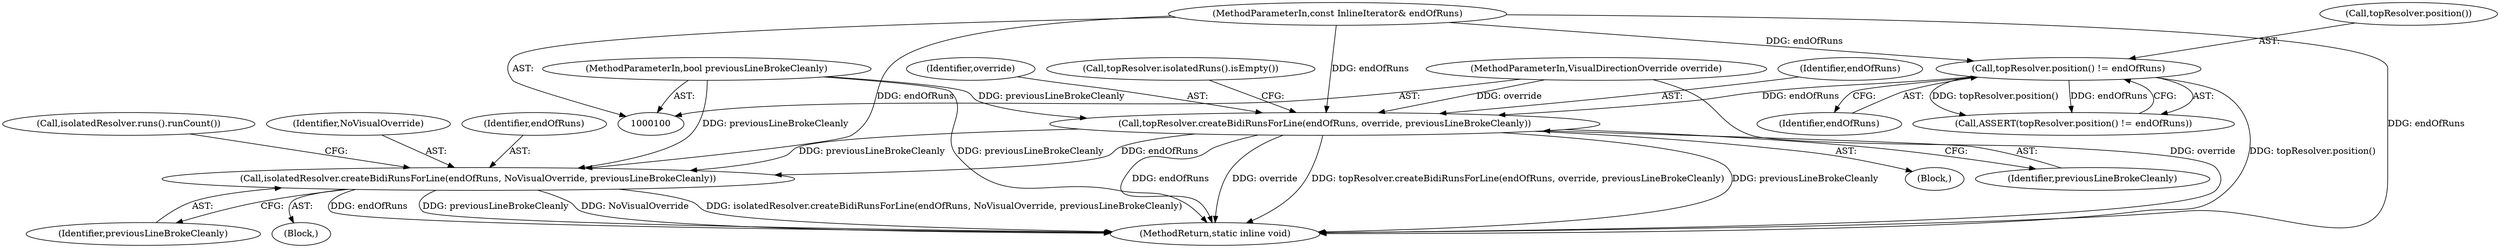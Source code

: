 digraph "0_Chrome_248a92c21c20c14b5983680c50e1d8b73fc79a2f@API" {
"1000196" [label="(Call,isolatedResolver.createBidiRunsForLine(endOfRuns, NoVisualOverride, previousLineBrokeCleanly))"];
"1000121" [label="(Call,topResolver.createBidiRunsForLine(endOfRuns, override, previousLineBrokeCleanly))"];
"1000114" [label="(Call,topResolver.position() != endOfRuns)"];
"1000103" [label="(MethodParameterIn,const InlineIterator& endOfRuns)"];
"1000104" [label="(MethodParameterIn,VisualDirectionOverride override)"];
"1000105" [label="(MethodParameterIn,bool previousLineBrokeCleanly)"];
"1000199" [label="(Identifier,previousLineBrokeCleanly)"];
"1000113" [label="(Call,ASSERT(topResolver.position() != endOfRuns))"];
"1000114" [label="(Call,topResolver.position() != endOfRuns)"];
"1000106" [label="(Block,)"];
"1000105" [label="(MethodParameterIn,bool previousLineBrokeCleanly)"];
"1000201" [label="(Call,isolatedResolver.runs().runCount())"];
"1000103" [label="(MethodParameterIn,const InlineIterator& endOfRuns)"];
"1000122" [label="(Identifier,endOfRuns)"];
"1000115" [label="(Call,topResolver.position())"];
"1000104" [label="(MethodParameterIn,VisualDirectionOverride override)"];
"1000215" [label="(MethodReturn,static inline void)"];
"1000198" [label="(Identifier,NoVisualOverride)"];
"1000124" [label="(Identifier,previousLineBrokeCleanly)"];
"1000128" [label="(Block,)"];
"1000123" [label="(Identifier,override)"];
"1000116" [label="(Identifier,endOfRuns)"];
"1000196" [label="(Call,isolatedResolver.createBidiRunsForLine(endOfRuns, NoVisualOverride, previousLineBrokeCleanly))"];
"1000127" [label="(Call,topResolver.isolatedRuns().isEmpty())"];
"1000197" [label="(Identifier,endOfRuns)"];
"1000121" [label="(Call,topResolver.createBidiRunsForLine(endOfRuns, override, previousLineBrokeCleanly))"];
"1000196" -> "1000128"  [label="AST: "];
"1000196" -> "1000199"  [label="CFG: "];
"1000197" -> "1000196"  [label="AST: "];
"1000198" -> "1000196"  [label="AST: "];
"1000199" -> "1000196"  [label="AST: "];
"1000201" -> "1000196"  [label="CFG: "];
"1000196" -> "1000215"  [label="DDG: isolatedResolver.createBidiRunsForLine(endOfRuns, NoVisualOverride, previousLineBrokeCleanly)"];
"1000196" -> "1000215"  [label="DDG: endOfRuns"];
"1000196" -> "1000215"  [label="DDG: previousLineBrokeCleanly"];
"1000196" -> "1000215"  [label="DDG: NoVisualOverride"];
"1000121" -> "1000196"  [label="DDG: endOfRuns"];
"1000121" -> "1000196"  [label="DDG: previousLineBrokeCleanly"];
"1000103" -> "1000196"  [label="DDG: endOfRuns"];
"1000105" -> "1000196"  [label="DDG: previousLineBrokeCleanly"];
"1000121" -> "1000106"  [label="AST: "];
"1000121" -> "1000124"  [label="CFG: "];
"1000122" -> "1000121"  [label="AST: "];
"1000123" -> "1000121"  [label="AST: "];
"1000124" -> "1000121"  [label="AST: "];
"1000127" -> "1000121"  [label="CFG: "];
"1000121" -> "1000215"  [label="DDG: endOfRuns"];
"1000121" -> "1000215"  [label="DDG: override"];
"1000121" -> "1000215"  [label="DDG: topResolver.createBidiRunsForLine(endOfRuns, override, previousLineBrokeCleanly)"];
"1000121" -> "1000215"  [label="DDG: previousLineBrokeCleanly"];
"1000114" -> "1000121"  [label="DDG: endOfRuns"];
"1000103" -> "1000121"  [label="DDG: endOfRuns"];
"1000104" -> "1000121"  [label="DDG: override"];
"1000105" -> "1000121"  [label="DDG: previousLineBrokeCleanly"];
"1000114" -> "1000113"  [label="AST: "];
"1000114" -> "1000116"  [label="CFG: "];
"1000115" -> "1000114"  [label="AST: "];
"1000116" -> "1000114"  [label="AST: "];
"1000113" -> "1000114"  [label="CFG: "];
"1000114" -> "1000215"  [label="DDG: topResolver.position()"];
"1000114" -> "1000113"  [label="DDG: topResolver.position()"];
"1000114" -> "1000113"  [label="DDG: endOfRuns"];
"1000103" -> "1000114"  [label="DDG: endOfRuns"];
"1000103" -> "1000100"  [label="AST: "];
"1000103" -> "1000215"  [label="DDG: endOfRuns"];
"1000104" -> "1000100"  [label="AST: "];
"1000104" -> "1000215"  [label="DDG: override"];
"1000105" -> "1000100"  [label="AST: "];
"1000105" -> "1000215"  [label="DDG: previousLineBrokeCleanly"];
}
